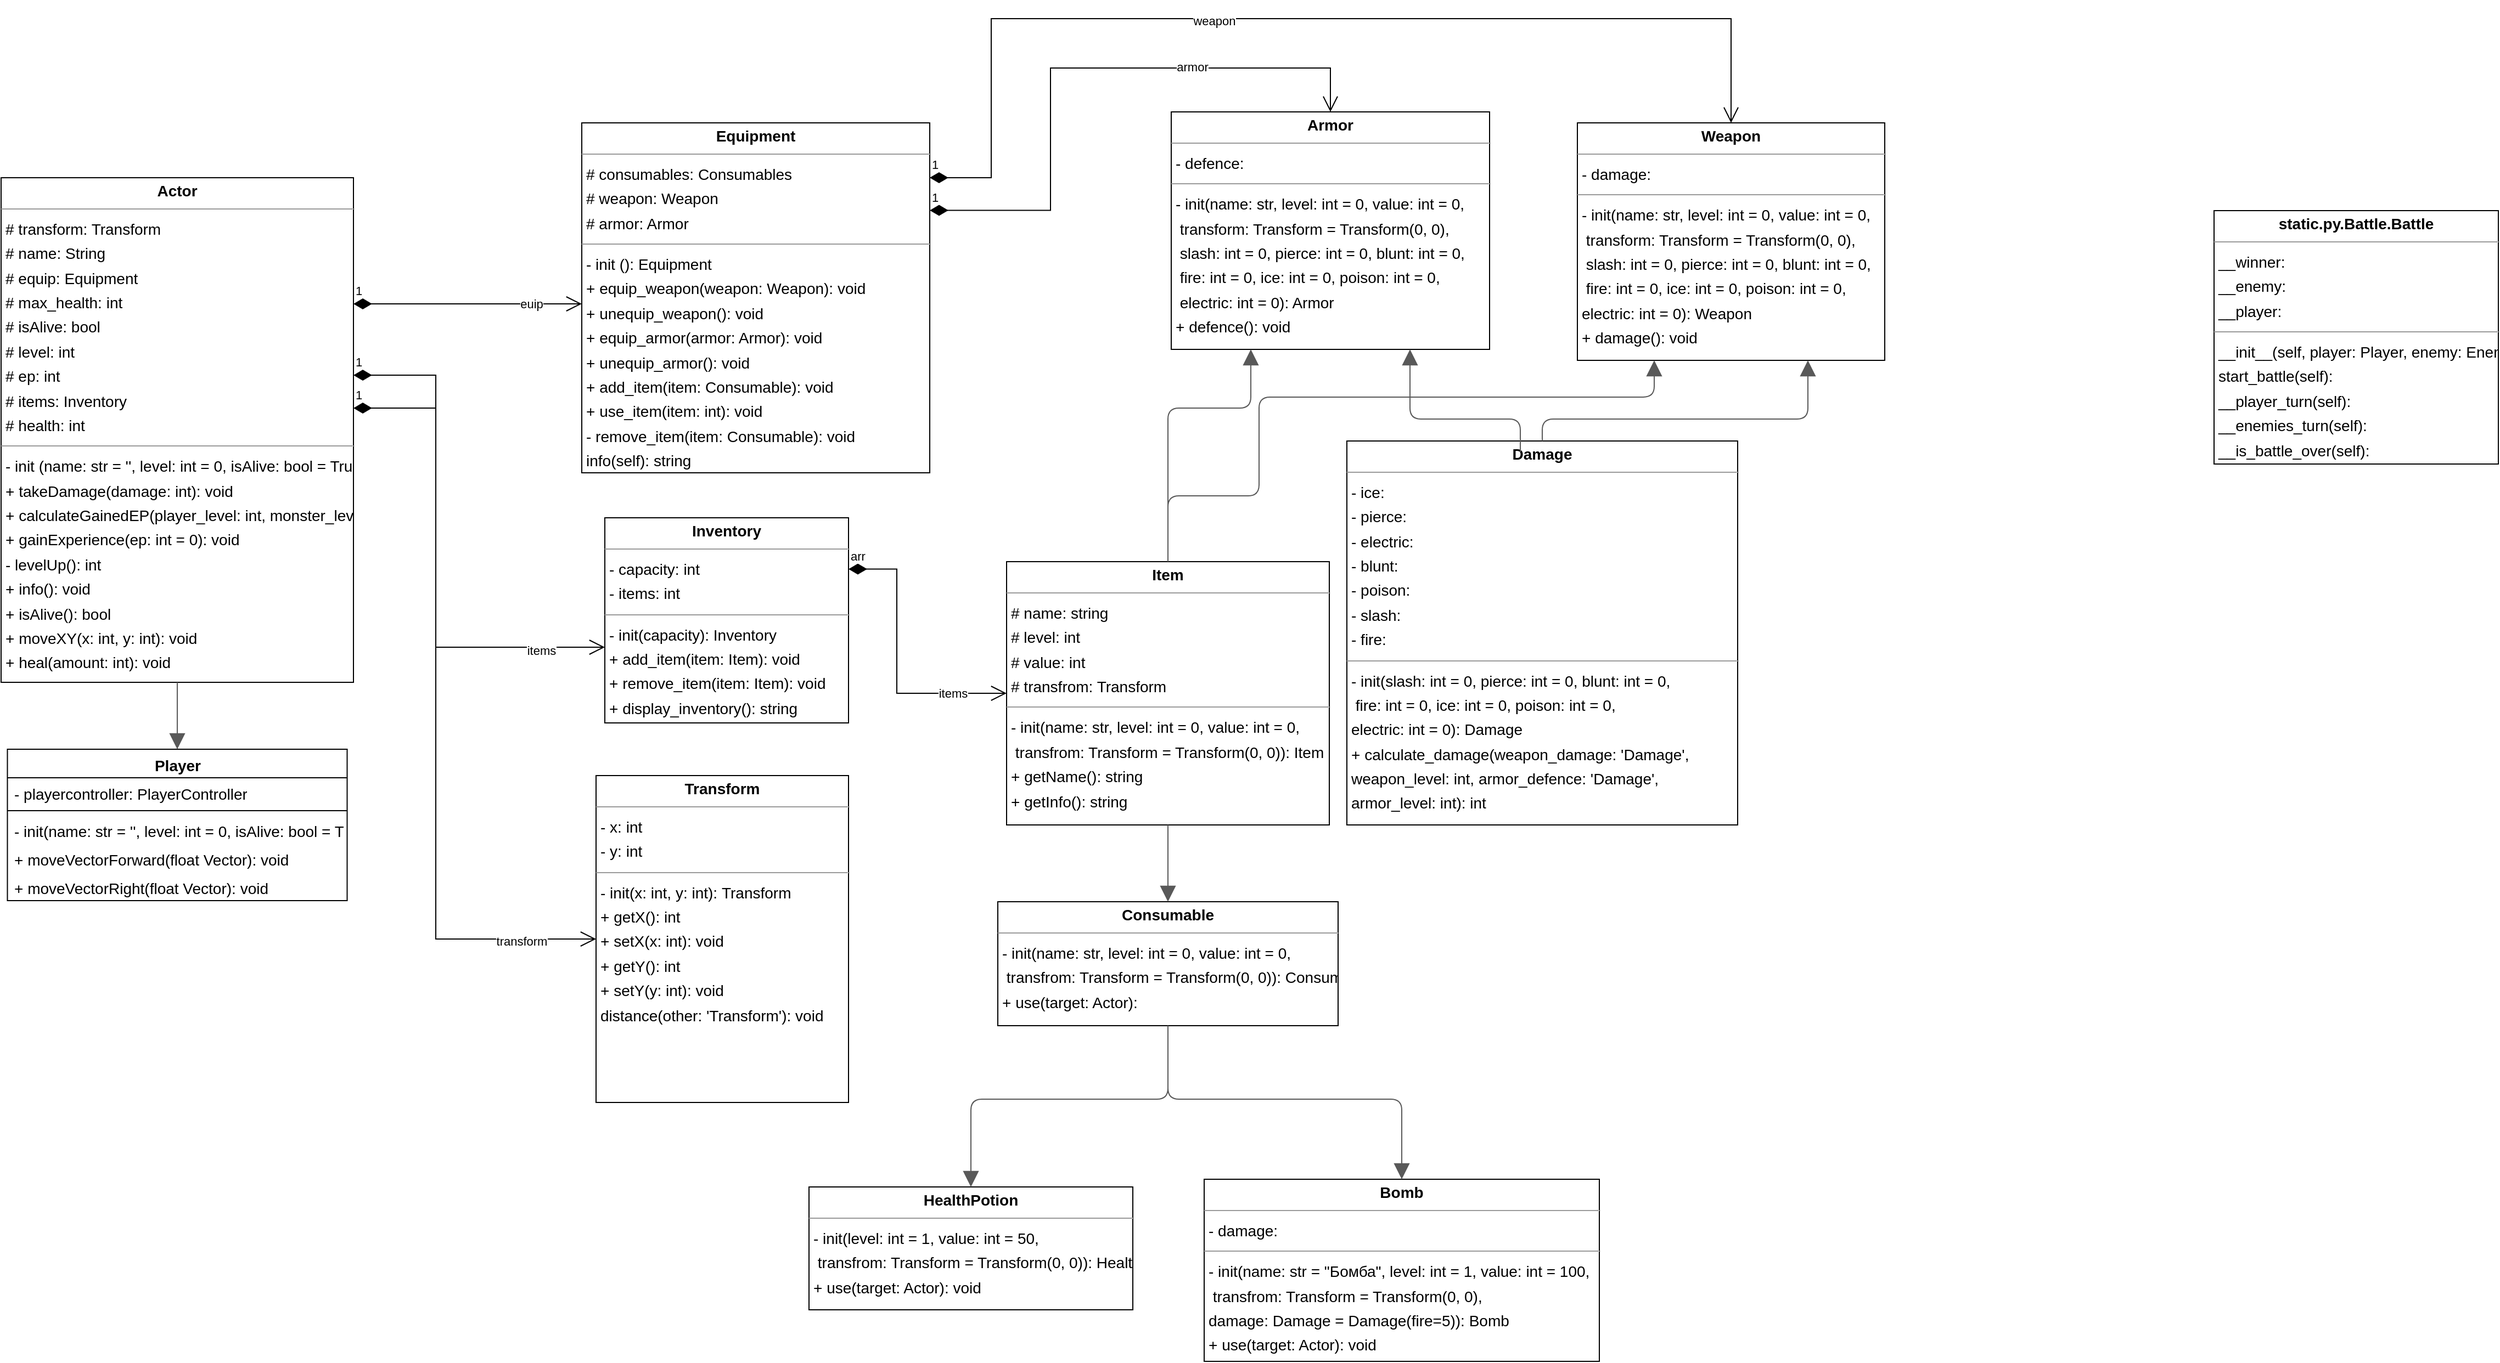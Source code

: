 <mxfile version="24.0.7" type="github" pages="2">
  <diagram id="f685UhNyy9ZdbpdK8Kp1" name="Диаграмма классов">
    <mxGraphModel dx="2487" dy="2068" grid="1" gridSize="10" guides="1" tooltips="1" connect="1" arrows="1" fold="1" page="0" pageScale="1" pageWidth="827" pageHeight="1169" background="none" math="0" shadow="0">
      <root>
        <mxCell id="0" />
        <mxCell id="1" parent="0" />
        <mxCell id="node0" value="&lt;p style=&quot;margin:0px;margin-top:4px;text-align:center;&quot;&gt;&lt;b&gt;Actor&lt;/b&gt;&lt;/p&gt;&lt;hr size=&quot;1&quot;&gt;&lt;p style=&quot;margin:0 0 0 4px;line-height:1.6;&quot;&gt;# transform: Transform&lt;br&gt;# name: String&lt;br&gt;# equip:&amp;nbsp;Equipment&lt;br&gt;# max_health: int&lt;br&gt;# isAlive: bool&lt;br&gt;# level: int&lt;br&gt;# ep: int&lt;br&gt;# items: Inventory&lt;br&gt;# health: int&lt;/p&gt;&lt;hr size=&quot;1&quot;&gt;&lt;p style=&quot;margin:0 0 0 4px;line-height:1.6;&quot;&gt;- init (name: str = &#39;&#39;, level: int = 0, isAlive: bool = True, transform: Transform = Transform(0, 0)): &lt;br&gt;+ takeDamage(damage: int): void&lt;br&gt;+ calculateGainedEP(player_level: int, monster_level: int): void&lt;br&gt;+ gainExperience(ep: int = 0): void&lt;br&gt;- levelUp(): int&lt;br&gt;+ info(): void&lt;br&gt;+ isAlive(): bool&lt;br&gt;+ moveXY(x: int, y: int): void&lt;br&gt;+ heal(amount: int): void&lt;/p&gt;" style="verticalAlign=top;align=left;overflow=fill;fontSize=14;fontFamily=Helvetica;html=1;rounded=0;shadow=0;comic=0;labelBackgroundColor=none;strokeWidth=1;" parent="1" vertex="1">
          <mxGeometry x="-546" y="-650" width="321" height="460" as="geometry" />
        </mxCell>
        <mxCell id="node7" value="&lt;p style=&quot;margin:0px;margin-top:4px;text-align:center;&quot;&gt;&lt;b&gt;Armor&lt;/b&gt;&lt;/p&gt;&lt;hr size=&quot;1&quot;&gt;&lt;p style=&quot;margin:0 0 0 4px;line-height:1.6;&quot;&gt;- defence: &lt;/p&gt;&lt;hr size=&quot;1&quot;&gt;&lt;p style=&quot;margin:0 0 0 4px;line-height:1.6;&quot;&gt;- init(name: str, level: int = 0, value: int = 0,&lt;/p&gt;&lt;p style=&quot;margin:0 0 0 4px;line-height:1.6;&quot;&gt;&amp;nbsp;transform: Transform = Transform(0, 0),&amp;nbsp;&lt;/p&gt;&lt;p style=&quot;margin:0 0 0 4px;line-height:1.6;&quot;&gt;&amp;nbsp;slash: int = 0, pierce: int = 0, blunt: int = 0,&amp;nbsp;&lt;/p&gt;&lt;p style=&quot;margin:0 0 0 4px;line-height:1.6;&quot;&gt;&amp;nbsp;fire: int = 0, ice: int = 0, poison: int = 0,&amp;nbsp;&lt;/p&gt;&lt;p style=&quot;margin:0 0 0 4px;line-height:1.6;&quot;&gt;&amp;nbsp;electric: int = 0): Armor&lt;br&gt;+ defence(): void&lt;/p&gt;" style="verticalAlign=top;align=left;overflow=fill;fontSize=14;fontFamily=Helvetica;html=1;rounded=0;shadow=0;comic=0;labelBackgroundColor=none;strokeWidth=1;" parent="1" vertex="1">
          <mxGeometry x="520" y="-710" width="290" height="216.5" as="geometry" />
        </mxCell>
        <mxCell id="node1" value="&lt;p style=&quot;margin:0px;margin-top:4px;text-align:center;&quot;&gt;&lt;b&gt;static.py.Battle.Battle&lt;/b&gt;&lt;/p&gt;&lt;hr size=&quot;1&quot;/&gt;&lt;p style=&quot;margin:0 0 0 4px;line-height:1.6;&quot;&gt; __winner: &lt;br/&gt; __enemy: &lt;br/&gt; __player: &lt;/p&gt;&lt;hr size=&quot;1&quot;/&gt;&lt;p style=&quot;margin:0 0 0 4px;line-height:1.6;&quot;&gt; __init__(self, player: Player, enemy: Enemy): &lt;br/&gt; start_battle(self): &lt;br/&gt; __player_turn(self): &lt;br/&gt; __enemies_turn(self): &lt;br/&gt; __is_battle_over(self): &lt;br/&gt; __display_battle_result(self): &lt;/p&gt;" style="verticalAlign=top;align=left;overflow=fill;fontSize=14;fontFamily=Helvetica;html=1;rounded=0;shadow=0;comic=0;labelBackgroundColor=none;strokeWidth=1;" parent="1" vertex="1">
          <mxGeometry x="1470" y="-620" width="259" height="231" as="geometry" />
        </mxCell>
        <mxCell id="node4" value="&lt;p style=&quot;margin:0px;margin-top:4px;text-align:center;&quot;&gt;&lt;b&gt;Damage&lt;/b&gt;&lt;/p&gt;&lt;hr size=&quot;1&quot;&gt;&lt;p style=&quot;margin:0 0 0 4px;line-height:1.6;&quot;&gt;- ice: &lt;br&gt;- pierce: &lt;br&gt;- electric: &lt;br&gt;- blunt: &lt;br&gt;- poison: &lt;br&gt;- slash: &lt;br&gt;- fire: &lt;/p&gt;&lt;hr size=&quot;1&quot;&gt;&lt;p style=&quot;margin:0 0 0 4px;line-height:1.6;&quot;&gt;- init(slash: int = 0, pierce: int = 0, blunt: int = 0,&amp;nbsp;&lt;/p&gt;&lt;p style=&quot;margin:0 0 0 4px;line-height:1.6;&quot;&gt;&amp;nbsp;fire: int = 0, ice: int = 0, poison: int = 0,&amp;nbsp;&lt;/p&gt;&lt;p style=&quot;margin:0 0 0 4px;line-height:1.6;&quot;&gt;electric: int = 0): Damage&lt;br&gt;+ calculate_damage(weapon_damage: &#39;Damage&#39;,&amp;nbsp;&lt;/p&gt;&lt;p style=&quot;margin:0 0 0 4px;line-height:1.6;&quot;&gt;weapon_level: int, armor_defence: &#39;Damage&#39;,&amp;nbsp;&lt;/p&gt;&lt;p style=&quot;margin:0 0 0 4px;line-height:1.6;&quot;&gt;armor_level: int): int&lt;/p&gt;" style="verticalAlign=top;align=left;overflow=fill;fontSize=14;fontFamily=Helvetica;html=1;rounded=0;shadow=0;comic=0;labelBackgroundColor=none;strokeWidth=1;" parent="1" vertex="1">
          <mxGeometry x="680" y="-410" width="356" height="350" as="geometry" />
        </mxCell>
        <mxCell id="node8" value="&lt;p style=&quot;margin:0px;margin-top:4px;text-align:center;&quot;&gt;&lt;b&gt;Equipment&lt;/b&gt;&lt;/p&gt;&lt;hr size=&quot;1&quot;&gt;&lt;p style=&quot;margin:0 0 0 4px;line-height:1.6;&quot;&gt;# consumables: Consumables&lt;br&gt;# weapon: Weapon&lt;br&gt;# armor: Armor&lt;/p&gt;&lt;hr size=&quot;1&quot;&gt;&lt;p style=&quot;margin:0 0 0 4px;line-height:1.6;&quot;&gt;- init (): Equipment&lt;br&gt;+ equip_weapon(weapon: Weapon): void&lt;br&gt;+ unequip_weapon(): void&lt;br&gt;+ equip_armor(armor: Armor): void&lt;br&gt;+ unequip_armor(): void&lt;br&gt;+ add_item(item: Consumable): void&lt;br&gt;+ use_item(item: int): void&lt;br&gt;- remove_item(item: Consumable): void&lt;br&gt; info(self): string&lt;br&gt; armor(self): &lt;/p&gt;" style="verticalAlign=top;align=left;overflow=fill;fontSize=14;fontFamily=Helvetica;html=1;rounded=0;shadow=0;comic=0;labelBackgroundColor=none;strokeWidth=1;" parent="1" vertex="1">
          <mxGeometry x="-17" y="-700" width="317" height="319" as="geometry" />
        </mxCell>
        <mxCell id="node6" value="&lt;p style=&quot;margin:0px;margin-top:4px;text-align:center;&quot;&gt;&lt;b&gt;Inventory&lt;/b&gt;&lt;/p&gt;&lt;hr size=&quot;1&quot;&gt;&lt;p style=&quot;margin:0 0 0 4px;line-height:1.6;&quot;&gt;- capacity: int&lt;br&gt;- items: int&lt;/p&gt;&lt;hr size=&quot;1&quot;&gt;&lt;p style=&quot;margin:0 0 0 4px;line-height:1.6;&quot;&gt;- init(capacity):&amp;nbsp;&lt;span style=&quot;background-color: initial;&quot;&gt;Inventory&lt;/span&gt;&lt;/p&gt;&lt;p style=&quot;margin:0 0 0 4px;line-height:1.6;&quot;&gt;+ add_item(item: Item): void&lt;br&gt;+ remove_item(item: Item): void&lt;br&gt;+ display_inventory(): string&lt;/p&gt;" style="verticalAlign=top;align=left;overflow=fill;fontSize=14;fontFamily=Helvetica;html=1;rounded=0;shadow=0;comic=0;labelBackgroundColor=none;strokeWidth=1;" parent="1" vertex="1">
          <mxGeometry x="4" y="-340" width="222" height="187" as="geometry" />
        </mxCell>
        <mxCell id="node12" value="&lt;p style=&quot;margin:0px;margin-top:4px;text-align:center;&quot;&gt;&lt;b&gt;Bomb&lt;/b&gt;&lt;/p&gt;&lt;hr size=&quot;1&quot;&gt;&lt;p style=&quot;margin:0 0 0 4px;line-height:1.6;&quot;&gt;- damage: &lt;/p&gt;&lt;hr size=&quot;1&quot;&gt;&lt;p style=&quot;margin:0 0 0 4px;line-height:1.6;&quot;&gt;- init(name: str = &quot;Бомба&quot;, level: int = 1, value: int = 100,&amp;nbsp;&lt;/p&gt;&lt;p style=&quot;margin:0 0 0 4px;line-height:1.6;&quot;&gt;&amp;nbsp;transfrom: Transform = Transform(0, 0),&amp;nbsp;&lt;/p&gt;&lt;p style=&quot;margin:0 0 0 4px;line-height:1.6;&quot;&gt;damage: Damage = Damage(fire=5)): Bomb&lt;br&gt;+ use(target: Actor): void&lt;/p&gt;" style="verticalAlign=top;align=left;overflow=fill;fontSize=14;fontFamily=Helvetica;html=1;rounded=0;shadow=0;comic=0;labelBackgroundColor=none;strokeWidth=1;" parent="1" vertex="1">
          <mxGeometry x="550" y="263" width="360" height="166" as="geometry" />
        </mxCell>
        <mxCell id="node10" value="&lt;p style=&quot;margin:0px;margin-top:4px;text-align:center;&quot;&gt;&lt;b&gt;Consumable&lt;/b&gt;&lt;/p&gt;&lt;hr size=&quot;1&quot;&gt;&lt;p style=&quot;margin:0 0 0 4px;line-height:1.6;&quot;&gt;- init(name: str, level: int = 0, value: int = 0,&amp;nbsp;&lt;/p&gt;&lt;p style=&quot;margin:0 0 0 4px;line-height:1.6;&quot;&gt;&amp;nbsp;transfrom: Transform = Transform(0, 0)):&amp;nbsp;Consumable&lt;br&gt;+ use(target: Actor): &lt;/p&gt;" style="verticalAlign=top;align=left;overflow=fill;fontSize=14;fontFamily=Helvetica;html=1;rounded=0;shadow=0;comic=0;labelBackgroundColor=none;strokeWidth=1;" parent="1" vertex="1">
          <mxGeometry x="362" y="10" width="310" height="113" as="geometry" />
        </mxCell>
        <mxCell id="node11" value="&lt;p style=&quot;margin:0px;margin-top:4px;text-align:center;&quot;&gt;&lt;b&gt;HealthPotion&lt;/b&gt;&lt;/p&gt;&lt;hr size=&quot;1&quot;&gt;&lt;p style=&quot;margin:0 0 0 4px;line-height:1.6;&quot;&gt;- init(level: int = 1, value: int = 50,&amp;nbsp;&lt;/p&gt;&lt;p style=&quot;margin:0 0 0 4px;line-height:1.6;&quot;&gt;&amp;nbsp;transfrom: Transform = Transform(0, 0)): HealthPotion&lt;/p&gt;&lt;p style=&quot;margin:0 0 0 4px;line-height:1.6;&quot;&gt;+ use(target: Actor): void&lt;/p&gt;" style="verticalAlign=top;align=left;overflow=fill;fontSize=14;fontFamily=Helvetica;html=1;rounded=0;shadow=0;comic=0;labelBackgroundColor=none;strokeWidth=1;" parent="1" vertex="1">
          <mxGeometry x="190" y="270" width="295" height="112" as="geometry" />
        </mxCell>
        <mxCell id="node9" value="&lt;p style=&quot;margin:0px;margin-top:4px;text-align:center;&quot;&gt;&lt;b&gt;Item&lt;/b&gt;&lt;/p&gt;&lt;hr size=&quot;1&quot;&gt;&lt;p style=&quot;margin:0 0 0 4px;line-height:1.6;&quot;&gt;# name: string&lt;br&gt;# level: int&lt;br&gt;# value: int&lt;br&gt;# transfrom: Transform&lt;/p&gt;&lt;hr size=&quot;1&quot;&gt;&lt;p style=&quot;margin:0 0 0 4px;line-height:1.6;&quot;&gt;- init(name: str, level: int = 0, value: int = 0,&amp;nbsp;&lt;/p&gt;&lt;p style=&quot;margin:0 0 0 4px;line-height:1.6;&quot;&gt;&amp;nbsp;transfrom: Transform = Transform(0, 0)): Item&lt;br&gt;+ getName(): string&amp;nbsp;&amp;nbsp;&lt;br&gt;+ getInfo(): string&lt;/p&gt;" style="verticalAlign=top;align=left;overflow=fill;fontSize=14;fontFamily=Helvetica;html=1;rounded=0;shadow=0;comic=0;labelBackgroundColor=none;strokeWidth=1;" parent="1" vertex="1">
          <mxGeometry x="370" y="-300" width="294" height="240" as="geometry" />
        </mxCell>
        <mxCell id="node13" value="&lt;p style=&quot;margin:0px;margin-top:4px;text-align:center;&quot;&gt;&lt;b&gt;Transform&lt;/b&gt;&lt;/p&gt;&lt;hr size=&quot;1&quot;&gt;&lt;p style=&quot;margin:0 0 0 4px;line-height:1.6;&quot;&gt;- x: int&lt;br&gt;- y: int&lt;/p&gt;&lt;hr size=&quot;1&quot;&gt;&lt;p style=&quot;margin:0 0 0 4px;line-height:1.6;&quot;&gt;- init(x: int, y: int):&amp;nbsp;&lt;span style=&quot;background-color: initial;&quot;&gt;Transform&lt;/span&gt;&lt;/p&gt;&lt;p style=&quot;margin:0 0 0 4px;line-height:1.6;&quot;&gt;+ getX(): int&lt;br&gt;+ setX(x: int): void&lt;br&gt;+ getY(): int&lt;br&gt;+ setY(y: int): void&lt;br&gt; distance(other: &#39;Transform&#39;): void&lt;/p&gt;" style="verticalAlign=top;align=left;overflow=fill;fontSize=14;fontFamily=Helvetica;html=1;rounded=0;shadow=0;comic=0;labelBackgroundColor=none;strokeWidth=1;" parent="1" vertex="1">
          <mxGeometry x="-4" y="-105" width="230" height="298" as="geometry" />
        </mxCell>
        <mxCell id="node5" value="&lt;p style=&quot;margin:0px;margin-top:4px;text-align:center;&quot;&gt;&lt;b&gt;Weapon&lt;/b&gt;&lt;/p&gt;&lt;hr size=&quot;1&quot;&gt;&lt;p style=&quot;margin:0 0 0 4px;line-height:1.6;&quot;&gt;- damage: &lt;/p&gt;&lt;hr size=&quot;1&quot;&gt;&lt;p style=&quot;margin:0 0 0 4px;line-height:1.6;&quot;&gt;- init(name: str, level: int = 0, value: int = 0,&amp;nbsp;&lt;/p&gt;&lt;p style=&quot;margin:0 0 0 4px;line-height:1.6;&quot;&gt;&amp;nbsp;transform: Transform = Transform(0, 0),&amp;nbsp;&lt;/p&gt;&lt;p style=&quot;margin:0 0 0 4px;line-height:1.6;&quot;&gt;&amp;nbsp;slash: int = 0, pierce: int = 0, blunt: int = 0,&amp;nbsp;&lt;/p&gt;&lt;p style=&quot;margin:0 0 0 4px;line-height:1.6;&quot;&gt;&amp;nbsp;fire: int = 0, ice: int = 0, poison: int = 0,&amp;nbsp;&lt;/p&gt;&lt;p style=&quot;margin:0 0 0 4px;line-height:1.6;&quot;&gt;electric: int = 0): Weapon&lt;br&gt;+ damage(): void&lt;/p&gt;" style="verticalAlign=top;align=left;overflow=fill;fontSize=14;fontFamily=Helvetica;html=1;rounded=0;shadow=0;comic=0;labelBackgroundColor=none;strokeWidth=1;" parent="1" vertex="1">
          <mxGeometry x="890" y="-700" width="280" height="216.5" as="geometry" />
        </mxCell>
        <mxCell id="edge3" value="" style="html=1;rounded=1;edgeStyle=orthogonalEdgeStyle;dashed=0;startArrow=block;startSize=12;endArrow=none;strokeColor=#595959;entryX=0.5;entryY=0;entryDx=0;entryDy=0;exitX=0.75;exitY=1;exitDx=0;exitDy=0;" parent="1" source="node7" edge="1">
          <mxGeometry width="50" height="50" relative="1" as="geometry">
            <Array as="points">
              <mxPoint x="737" y="-430" />
              <mxPoint x="838" y="-430" />
            </Array>
            <mxPoint x="710" y="-440" as="sourcePoint" />
            <mxPoint x="838" y="-400" as="targetPoint" />
          </mxGeometry>
        </mxCell>
        <mxCell id="edge5" value="" style="html=1;rounded=1;edgeStyle=orthogonalEdgeStyle;dashed=0;startArrow=block;startSize=12;endArrow=none;strokeColor=#595959;exitX=0.25;exitY=1;exitDx=0;exitDy=0;entryX=0.5;entryY=0;entryDx=0;entryDy=0;" parent="1" source="node7" target="node9" edge="1">
          <mxGeometry width="50" height="50" relative="1" as="geometry">
            <Array as="points">
              <mxPoint x="593" y="-440" />
              <mxPoint x="517" y="-440" />
            </Array>
          </mxGeometry>
        </mxCell>
        <mxCell id="edge8" value="" style="html=1;rounded=1;edgeStyle=orthogonalEdgeStyle;dashed=0;startArrow=block;startSize=12;endArrow=none;strokeColor=#595959;exitX=0.500;exitY=0.000;exitDx=0;exitDy=0;entryX=0.5;entryY=1;entryDx=0;entryDy=0;" parent="1" source="node12" target="node10" edge="1">
          <mxGeometry width="50" height="50" relative="1" as="geometry">
            <Array as="points">
              <mxPoint x="730" y="190" />
              <mxPoint x="517" y="190" />
            </Array>
            <mxPoint x="638" y="456" as="targetPoint" />
          </mxGeometry>
        </mxCell>
        <mxCell id="edge6" value="" style="html=1;rounded=1;edgeStyle=orthogonalEdgeStyle;dashed=0;startArrow=block;startSize=12;endArrow=none;strokeColor=#595959;exitX=0.500;exitY=0.000;exitDx=0;exitDy=0;entryX=0.500;entryY=1.000;entryDx=0;entryDy=0;" parent="1" source="node10" target="node9" edge="1">
          <mxGeometry width="50" height="50" relative="1" as="geometry">
            <Array as="points">
              <mxPoint x="517" y="10" />
              <mxPoint x="517" y="10" />
            </Array>
          </mxGeometry>
        </mxCell>
        <mxCell id="edge7" value="" style="html=1;rounded=1;edgeStyle=orthogonalEdgeStyle;dashed=0;startArrow=block;startSize=12;endArrow=none;strokeColor=#595959;exitX=0.500;exitY=0.000;exitDx=0;exitDy=0;entryX=0.5;entryY=1;entryDx=0;entryDy=0;" parent="1" source="node11" target="node10" edge="1">
          <mxGeometry width="50" height="50" relative="1" as="geometry">
            <Array as="points">
              <mxPoint x="337" y="190" />
              <mxPoint x="517" y="190" />
            </Array>
            <mxPoint x="638" y="456" as="targetPoint" />
          </mxGeometry>
        </mxCell>
        <mxCell id="edge0" value="" style="html=1;rounded=1;edgeStyle=orthogonalEdgeStyle;dashed=0;startArrow=block;startSize=12;endArrow=none;strokeColor=#595959;exitX=0.5;exitY=0;exitDx=0;exitDy=0;entryX=0.5;entryY=1;entryDx=0;entryDy=0;" parent="1" source="8WZF-T2sYhvgGJxaZhB4-11" target="node0" edge="1">
          <mxGeometry width="50" height="50" relative="1" as="geometry">
            <Array as="points" />
            <mxPoint x="-552.5" y="-105" as="sourcePoint" />
            <mxPoint x="-385.5" y="-169" as="targetPoint" />
          </mxGeometry>
        </mxCell>
        <mxCell id="edge2" value="" style="html=1;rounded=1;edgeStyle=orthogonalEdgeStyle;dashed=0;startArrow=block;startSize=12;endArrow=none;strokeColor=#595959;exitX=0.75;exitY=1;exitDx=0;exitDy=0;entryX=0.5;entryY=0;entryDx=0;entryDy=0;" parent="1" source="node5" target="node4" edge="1">
          <mxGeometry width="50" height="50" relative="1" as="geometry">
            <Array as="points">
              <mxPoint x="1100" y="-430" />
              <mxPoint x="858" y="-430" />
            </Array>
            <mxPoint x="1035" y="156" as="targetPoint" />
          </mxGeometry>
        </mxCell>
        <mxCell id="edge4" value="" style="html=1;rounded=1;edgeStyle=orthogonalEdgeStyle;dashed=0;startArrow=block;startSize=12;endArrow=none;strokeColor=#595959;entryX=0.5;entryY=0;entryDx=0;entryDy=0;exitX=0.25;exitY=1;exitDx=0;exitDy=0;" parent="1" source="node5" target="node9" edge="1">
          <mxGeometry width="50" height="50" relative="1" as="geometry">
            <Array as="points">
              <mxPoint x="960" y="-450" />
              <mxPoint x="600" y="-450" />
              <mxPoint x="600" y="-360" />
              <mxPoint x="517" y="-360" />
            </Array>
            <mxPoint x="960" y="-460" as="sourcePoint" />
          </mxGeometry>
        </mxCell>
        <mxCell id="8WZF-T2sYhvgGJxaZhB4-11" value="&lt;b style=&quot;font-size: 14px; text-wrap: nowrap;&quot;&gt;Player&lt;/b&gt;" style="swimlane;fontStyle=1;align=center;verticalAlign=top;childLayout=stackLayout;horizontal=1;startSize=26;horizontalStack=0;resizeParent=1;resizeParentMax=0;resizeLast=0;collapsible=1;marginBottom=0;whiteSpace=wrap;html=1;" vertex="1" parent="1">
          <mxGeometry x="-540.25" y="-129" width="309.5" height="138" as="geometry" />
        </mxCell>
        <mxCell id="8WZF-T2sYhvgGJxaZhB4-12" value="&lt;span style=&quot;font-size: 14px; text-wrap: nowrap;&quot;&gt;- playercontroller: PlayerController&lt;/span&gt;" style="text;strokeColor=none;fillColor=none;align=left;verticalAlign=top;spacingLeft=4;spacingRight=4;overflow=hidden;rotatable=0;points=[[0,0.5],[1,0.5]];portConstraint=eastwest;whiteSpace=wrap;html=1;" vertex="1" parent="8WZF-T2sYhvgGJxaZhB4-11">
          <mxGeometry y="26" width="309.5" height="26" as="geometry" />
        </mxCell>
        <mxCell id="8WZF-T2sYhvgGJxaZhB4-13" value="" style="line;strokeWidth=1;fillColor=none;align=left;verticalAlign=middle;spacingTop=-1;spacingLeft=3;spacingRight=3;rotatable=0;labelPosition=right;points=[];portConstraint=eastwest;strokeColor=inherit;" vertex="1" parent="8WZF-T2sYhvgGJxaZhB4-11">
          <mxGeometry y="52" width="309.5" height="8" as="geometry" />
        </mxCell>
        <mxCell id="8WZF-T2sYhvgGJxaZhB4-14" value="&lt;span style=&quot;font-size: 14px; text-wrap: nowrap;&quot;&gt;- init(name: str = &#39;&#39;, level: int = 0, isAlive: bool = True, transform: Transform = Transform(0, 0))&lt;/span&gt;&lt;div&gt;&lt;span style=&quot;font-size: 14px; text-wrap: nowrap;&quot;&gt;&lt;br&gt;&lt;/span&gt;&lt;/div&gt;" style="text;strokeColor=none;fillColor=none;align=left;verticalAlign=top;spacingLeft=4;spacingRight=4;overflow=hidden;rotatable=0;points=[[0,0.5],[1,0.5]];portConstraint=eastwest;whiteSpace=wrap;html=1;" vertex="1" parent="8WZF-T2sYhvgGJxaZhB4-11">
          <mxGeometry y="60" width="309.5" height="26" as="geometry" />
        </mxCell>
        <mxCell id="8WZF-T2sYhvgGJxaZhB4-15" value="&lt;div&gt;&lt;span style=&quot;font-size: 14px; text-wrap: nowrap;&quot;&gt;+ moveVectorForward(float Vector): void&lt;br&gt;&lt;/span&gt;&lt;/div&gt;" style="text;strokeColor=none;fillColor=none;align=left;verticalAlign=top;spacingLeft=4;spacingRight=4;overflow=hidden;rotatable=0;points=[[0,0.5],[1,0.5]];portConstraint=eastwest;whiteSpace=wrap;html=1;" vertex="1" parent="8WZF-T2sYhvgGJxaZhB4-11">
          <mxGeometry y="86" width="309.5" height="26" as="geometry" />
        </mxCell>
        <mxCell id="8WZF-T2sYhvgGJxaZhB4-16" value="&lt;div&gt;&lt;span style=&quot;font-size: 14px; text-wrap: nowrap;&quot;&gt;+ moveVectorRight(float Vector): void&lt;br&gt;&lt;/span&gt;&lt;/div&gt;" style="text;strokeColor=none;fillColor=none;align=left;verticalAlign=top;spacingLeft=4;spacingRight=4;overflow=hidden;rotatable=0;points=[[0,0.5],[1,0.5]];portConstraint=eastwest;whiteSpace=wrap;html=1;" vertex="1" parent="8WZF-T2sYhvgGJxaZhB4-11">
          <mxGeometry y="112" width="309.5" height="26" as="geometry" />
        </mxCell>
        <mxCell id="8WZF-T2sYhvgGJxaZhB4-17" value="1" style="endArrow=open;html=1;endSize=12;startArrow=diamondThin;startSize=14;startFill=1;edgeStyle=orthogonalEdgeStyle;align=left;verticalAlign=bottom;rounded=0;exitX=1;exitY=0.25;exitDx=0;exitDy=0;" edge="1" parent="1" source="node0" target="node8">
          <mxGeometry x="-1" y="3" relative="1" as="geometry">
            <mxPoint x="-190" y="-520" as="sourcePoint" />
            <mxPoint x="-30" y="-520" as="targetPoint" />
            <Array as="points">
              <mxPoint x="-70" y="-535" />
              <mxPoint x="-70" y="-535" />
            </Array>
          </mxGeometry>
        </mxCell>
        <mxCell id="8WZF-T2sYhvgGJxaZhB4-18" value="euip" style="edgeLabel;html=1;align=center;verticalAlign=middle;resizable=0;points=[];" vertex="1" connectable="0" parent="8WZF-T2sYhvgGJxaZhB4-17">
          <mxGeometry x="0.556" relative="1" as="geometry">
            <mxPoint as="offset" />
          </mxGeometry>
        </mxCell>
        <mxCell id="8WZF-T2sYhvgGJxaZhB4-20" value="1" style="endArrow=open;html=1;endSize=12;startArrow=diamondThin;startSize=14;startFill=1;edgeStyle=orthogonalEdgeStyle;align=left;verticalAlign=bottom;rounded=0;" edge="1" parent="1" source="node0" target="node6">
          <mxGeometry x="-1" y="3" relative="1" as="geometry">
            <mxPoint x="-210" y="-470" as="sourcePoint" />
            <mxPoint x="-30" y="-320" as="targetPoint" />
            <Array as="points">
              <mxPoint x="-150" y="-470" />
              <mxPoint x="-150" y="-222" />
            </Array>
          </mxGeometry>
        </mxCell>
        <mxCell id="8WZF-T2sYhvgGJxaZhB4-21" value="items" style="edgeLabel;html=1;align=center;verticalAlign=middle;resizable=0;points=[];" vertex="1" connectable="0" parent="8WZF-T2sYhvgGJxaZhB4-20">
          <mxGeometry x="0.756" y="-3" relative="1" as="geometry">
            <mxPoint as="offset" />
          </mxGeometry>
        </mxCell>
        <mxCell id="8WZF-T2sYhvgGJxaZhB4-23" value="1" style="endArrow=open;html=1;endSize=12;startArrow=diamondThin;startSize=14;startFill=1;edgeStyle=orthogonalEdgeStyle;align=left;verticalAlign=bottom;rounded=0;" edge="1" parent="1" source="node0" target="node13">
          <mxGeometry x="-1" y="3" relative="1" as="geometry">
            <mxPoint x="-200" y="-440" as="sourcePoint" />
            <mxPoint x="10" y="-30" as="targetPoint" />
            <Array as="points">
              <mxPoint x="-150" y="-440" />
              <mxPoint x="-150" y="44" />
            </Array>
          </mxGeometry>
        </mxCell>
        <mxCell id="8WZF-T2sYhvgGJxaZhB4-24" value="transform" style="edgeLabel;html=1;align=center;verticalAlign=middle;resizable=0;points=[];" vertex="1" connectable="0" parent="8WZF-T2sYhvgGJxaZhB4-23">
          <mxGeometry x="0.806" y="-2" relative="1" as="geometry">
            <mxPoint as="offset" />
          </mxGeometry>
        </mxCell>
        <mxCell id="8WZF-T2sYhvgGJxaZhB4-27" value="arr" style="endArrow=open;html=1;endSize=12;startArrow=diamondThin;startSize=14;startFill=1;edgeStyle=orthogonalEdgeStyle;align=left;verticalAlign=bottom;rounded=0;exitX=1;exitY=0.25;exitDx=0;exitDy=0;" edge="1" parent="1" source="node6" target="node9">
          <mxGeometry x="-1" y="3" relative="1" as="geometry">
            <mxPoint x="260" y="-10" as="sourcePoint" />
            <mxPoint x="420" y="-10" as="targetPoint" />
            <Array as="points">
              <mxPoint x="270" y="-293" />
              <mxPoint x="270" y="-180" />
            </Array>
          </mxGeometry>
        </mxCell>
        <mxCell id="8WZF-T2sYhvgGJxaZhB4-28" value="items" style="edgeLabel;html=1;align=center;verticalAlign=middle;resizable=0;points=[];" vertex="1" connectable="0" parent="8WZF-T2sYhvgGJxaZhB4-27">
          <mxGeometry x="0.619" relative="1" as="geometry">
            <mxPoint as="offset" />
          </mxGeometry>
        </mxCell>
        <mxCell id="8WZF-T2sYhvgGJxaZhB4-29" value="1" style="endArrow=open;html=1;endSize=12;startArrow=diamondThin;startSize=14;startFill=1;edgeStyle=orthogonalEdgeStyle;align=left;verticalAlign=bottom;rounded=0;exitX=1;exitY=0.25;exitDx=0;exitDy=0;entryX=0.5;entryY=0;entryDx=0;entryDy=0;" edge="1" parent="1" source="node8" target="node7">
          <mxGeometry x="-1" y="3" relative="1" as="geometry">
            <mxPoint x="460" y="-780" as="sourcePoint" />
            <mxPoint x="620" y="-780" as="targetPoint" />
            <Array as="points">
              <mxPoint x="410" y="-620" />
              <mxPoint x="410" y="-750" />
              <mxPoint x="665" y="-750" />
            </Array>
          </mxGeometry>
        </mxCell>
        <mxCell id="8WZF-T2sYhvgGJxaZhB4-31" value="armor" style="edgeLabel;html=1;align=center;verticalAlign=middle;resizable=0;points=[];" vertex="1" connectable="0" parent="8WZF-T2sYhvgGJxaZhB4-29">
          <mxGeometry x="0.379" y="1" relative="1" as="geometry">
            <mxPoint as="offset" />
          </mxGeometry>
        </mxCell>
        <mxCell id="8WZF-T2sYhvgGJxaZhB4-30" value="1" style="endArrow=open;html=1;endSize=12;startArrow=diamondThin;startSize=14;startFill=1;edgeStyle=orthogonalEdgeStyle;align=left;verticalAlign=bottom;rounded=0;exitX=1.013;exitY=0.172;exitDx=0;exitDy=0;exitPerimeter=0;entryX=0.5;entryY=0;entryDx=0;entryDy=0;" edge="1" parent="1" target="node5">
          <mxGeometry x="-1" y="3" relative="1" as="geometry">
            <mxPoint x="300.001" y="-650.032" as="sourcePoint" />
            <mxPoint x="1025.88" y="-704.9" as="targetPoint" />
            <Array as="points">
              <mxPoint x="356" y="-650" />
              <mxPoint x="356" y="-795" />
              <mxPoint x="1030" y="-795" />
            </Array>
          </mxGeometry>
        </mxCell>
        <mxCell id="8WZF-T2sYhvgGJxaZhB4-32" value="weapon" style="edgeLabel;html=1;align=center;verticalAlign=middle;resizable=0;points=[];" vertex="1" connectable="0" parent="8WZF-T2sYhvgGJxaZhB4-30">
          <mxGeometry x="-0.168" y="-2" relative="1" as="geometry">
            <mxPoint as="offset" />
          </mxGeometry>
        </mxCell>
      </root>
    </mxGraphModel>
  </diagram>
  <diagram id="tqoSVo876YIQZVc3ruBg" name="Диаграмма последовательности">
    <mxGraphModel dx="1366" dy="703" grid="1" gridSize="10" guides="1" tooltips="1" connect="1" arrows="1" fold="1" page="1" pageScale="1" pageWidth="827" pageHeight="1169" math="0" shadow="0">
      <root>
        <mxCell id="0" />
        <mxCell id="1" parent="0" />
        <mxCell id="tNkznvIlrvSQ-U-FP4gh-7" value="Игрок" style="shape=umlActor;verticalLabelPosition=bottom;verticalAlign=top;html=1;outlineConnect=0;" vertex="1" parent="1">
          <mxGeometry x="140" y="120" width="30" height="60" as="geometry" />
        </mxCell>
        <mxCell id="GUfH0V4ycEo0ouOMVV6G-26" style="edgeStyle=orthogonalEdgeStyle;rounded=0;orthogonalLoop=1;jettySize=auto;html=1;" edge="1" parent="1" source="tNkznvIlrvSQ-U-FP4gh-8" target="GUfH0V4ycEo0ouOMVV6G-4">
          <mxGeometry relative="1" as="geometry">
            <Array as="points">
              <mxPoint x="280" y="385" />
              <mxPoint x="280" y="385" />
            </Array>
          </mxGeometry>
        </mxCell>
        <mxCell id="GUfH0V4ycEo0ouOMVV6G-27" value="Movement Inputs" style="edgeLabel;html=1;align=center;verticalAlign=middle;resizable=0;points=[];" vertex="1" connectable="0" parent="GUfH0V4ycEo0ouOMVV6G-26">
          <mxGeometry x="-0.109" y="2" relative="1" as="geometry">
            <mxPoint as="offset" />
          </mxGeometry>
        </mxCell>
        <mxCell id="tNkznvIlrvSQ-U-FP4gh-8" value="" style="line;strokeWidth=4;direction=south;html=1;perimeter=backbonePerimeter;points=[];outlineConnect=0;" vertex="1" parent="1">
          <mxGeometry x="150" y="210" width="10" height="350" as="geometry" />
        </mxCell>
        <mxCell id="tNkznvIlrvSQ-U-FP4gh-10" value="" style="endArrow=classic;html=1;rounded=0;" edge="1" parent="1">
          <mxGeometry width="50" height="50" relative="1" as="geometry">
            <mxPoint x="160" y="240" as="sourcePoint" />
            <mxPoint x="303" y="240" as="targetPoint" />
          </mxGeometry>
        </mxCell>
        <mxCell id="tNkznvIlrvSQ-U-FP4gh-11" value="Button Start" style="edgeLabel;html=1;align=center;verticalAlign=middle;resizable=0;points=[];" vertex="1" connectable="0" parent="tNkznvIlrvSQ-U-FP4gh-10">
          <mxGeometry x="0.024" relative="1" as="geometry">
            <mxPoint as="offset" />
          </mxGeometry>
        </mxCell>
        <mxCell id="GUfH0V4ycEo0ouOMVV6G-1" value="PlayerController" style="html=1;whiteSpace=wrap;" vertex="1" parent="1">
          <mxGeometry x="250" y="150" width="110" height="50" as="geometry" />
        </mxCell>
        <mxCell id="GUfH0V4ycEo0ouOMVV6G-2" value="EnemySpawner" style="html=1;whiteSpace=wrap;" vertex="1" parent="1">
          <mxGeometry x="414" y="150" width="110" height="50" as="geometry" />
        </mxCell>
        <mxCell id="GUfH0V4ycEo0ouOMVV6G-3" value="Enemy" style="html=1;whiteSpace=wrap;" vertex="1" parent="1">
          <mxGeometry x="560" y="150" width="110" height="50" as="geometry" />
        </mxCell>
        <mxCell id="GUfH0V4ycEo0ouOMVV6G-30" style="edgeStyle=orthogonalEdgeStyle;rounded=0;orthogonalLoop=1;jettySize=auto;html=1;" edge="1" parent="1" source="GUfH0V4ycEo0ouOMVV6G-4" target="GUfH0V4ycEo0ouOMVV6G-19">
          <mxGeometry relative="1" as="geometry">
            <Array as="points">
              <mxPoint x="670" y="260" />
              <mxPoint x="670" y="260" />
            </Array>
          </mxGeometry>
        </mxCell>
        <mxCell id="GUfH0V4ycEo0ouOMVV6G-31" value="init flagpoints" style="edgeLabel;html=1;align=center;verticalAlign=middle;resizable=0;points=[];" vertex="1" connectable="0" parent="GUfH0V4ycEo0ouOMVV6G-30">
          <mxGeometry x="0.567" y="1" relative="1" as="geometry">
            <mxPoint as="offset" />
          </mxGeometry>
        </mxCell>
        <mxCell id="GUfH0V4ycEo0ouOMVV6G-4" value="" style="line;strokeWidth=4;direction=south;html=1;perimeter=backbonePerimeter;points=[];outlineConnect=0;" vertex="1" parent="1">
          <mxGeometry x="294" y="240" width="20" height="370" as="geometry" />
        </mxCell>
        <mxCell id="GUfH0V4ycEo0ouOMVV6G-5" value="" style="endArrow=none;dashed=1;html=1;dashPattern=1 3;strokeWidth=2;rounded=0;entryX=0.5;entryY=1;entryDx=0;entryDy=0;" edge="1" parent="1" source="GUfH0V4ycEo0ouOMVV6G-4" target="GUfH0V4ycEo0ouOMVV6G-1">
          <mxGeometry width="50" height="50" relative="1" as="geometry">
            <mxPoint x="206" y="240" as="sourcePoint" />
            <mxPoint x="205" y="200" as="targetPoint" />
          </mxGeometry>
        </mxCell>
        <mxCell id="GUfH0V4ycEo0ouOMVV6G-15" style="edgeStyle=orthogonalEdgeStyle;rounded=0;orthogonalLoop=1;jettySize=auto;html=1;" edge="1" parent="1" source="GUfH0V4ycEo0ouOMVV6G-6" target="GUfH0V4ycEo0ouOMVV6G-13">
          <mxGeometry relative="1" as="geometry">
            <Array as="points">
              <mxPoint x="540" y="340" />
              <mxPoint x="540" y="340" />
            </Array>
          </mxGeometry>
        </mxCell>
        <mxCell id="GUfH0V4ycEo0ouOMVV6G-16" value="spawn enemy" style="edgeLabel;html=1;align=center;verticalAlign=middle;resizable=0;points=[];" vertex="1" connectable="0" parent="GUfH0V4ycEo0ouOMVV6G-15">
          <mxGeometry x="0.015" y="1" relative="1" as="geometry">
            <mxPoint as="offset" />
          </mxGeometry>
        </mxCell>
        <mxCell id="GUfH0V4ycEo0ouOMVV6G-6" value="" style="line;strokeWidth=4;direction=south;html=1;perimeter=backbonePerimeter;points=[];outlineConnect=0;" vertex="1" parent="1">
          <mxGeometry x="459" y="280" width="20" height="120" as="geometry" />
        </mxCell>
        <mxCell id="GUfH0V4ycEo0ouOMVV6G-7" value="" style="endArrow=classic;html=1;rounded=0;" edge="1" parent="1" source="GUfH0V4ycEo0ouOMVV6G-4" target="GUfH0V4ycEo0ouOMVV6G-6">
          <mxGeometry width="50" height="50" relative="1" as="geometry">
            <mxPoint x="360" y="330" as="sourcePoint" />
            <mxPoint x="400" y="280" as="targetPoint" />
            <Array as="points">
              <mxPoint x="370" y="280" />
            </Array>
          </mxGeometry>
        </mxCell>
        <mxCell id="GUfH0V4ycEo0ouOMVV6G-10" value="start spawner" style="edgeLabel;html=1;align=center;verticalAlign=middle;resizable=0;points=[];" vertex="1" connectable="0" parent="GUfH0V4ycEo0ouOMVV6G-7">
          <mxGeometry x="-0.019" y="1" relative="1" as="geometry">
            <mxPoint as="offset" />
          </mxGeometry>
        </mxCell>
        <mxCell id="GUfH0V4ycEo0ouOMVV6G-9" value="" style="endArrow=none;dashed=1;html=1;dashPattern=1 3;strokeWidth=2;rounded=0;entryX=0.5;entryY=1;entryDx=0;entryDy=0;" edge="1" parent="1" target="GUfH0V4ycEo0ouOMVV6G-2">
          <mxGeometry width="50" height="50" relative="1" as="geometry">
            <mxPoint x="469" y="280" as="sourcePoint" />
            <mxPoint x="315" y="210" as="targetPoint" />
          </mxGeometry>
        </mxCell>
        <mxCell id="GUfH0V4ycEo0ouOMVV6G-11" value="loop" style="shape=umlFrame;whiteSpace=wrap;html=1;pointerEvents=0;" vertex="1" parent="1">
          <mxGeometry x="390" y="320" width="300" height="90" as="geometry" />
        </mxCell>
        <mxCell id="GUfH0V4ycEo0ouOMVV6G-21" style="edgeStyle=orthogonalEdgeStyle;rounded=0;orthogonalLoop=1;jettySize=auto;html=1;" edge="1" parent="1" source="GUfH0V4ycEo0ouOMVV6G-13" target="GUfH0V4ycEo0ouOMVV6G-19">
          <mxGeometry relative="1" as="geometry">
            <Array as="points">
              <mxPoint x="730" y="490" />
              <mxPoint x="730" y="490" />
            </Array>
          </mxGeometry>
        </mxCell>
        <mxCell id="GUfH0V4ycEo0ouOMVV6G-22" value="attack flag point" style="edgeLabel;html=1;align=center;verticalAlign=middle;resizable=0;points=[];" vertex="1" connectable="0" parent="GUfH0V4ycEo0ouOMVV6G-21">
          <mxGeometry x="0.06" y="3" relative="1" as="geometry">
            <mxPoint as="offset" />
          </mxGeometry>
        </mxCell>
        <mxCell id="GUfH0V4ycEo0ouOMVV6G-13" value="" style="line;strokeWidth=4;direction=south;html=1;perimeter=backbonePerimeter;points=[];outlineConnect=0;" vertex="1" parent="1">
          <mxGeometry x="605" y="340" width="20" height="250" as="geometry" />
        </mxCell>
        <mxCell id="GUfH0V4ycEo0ouOMVV6G-14" value="" style="endArrow=none;dashed=1;html=1;dashPattern=1 3;strokeWidth=2;rounded=0;entryX=0.5;entryY=1;entryDx=0;entryDy=0;" edge="1" parent="1" source="GUfH0V4ycEo0ouOMVV6G-13" target="GUfH0V4ycEo0ouOMVV6G-3">
          <mxGeometry width="50" height="50" relative="1" as="geometry">
            <mxPoint x="614.68" y="310" as="sourcePoint" />
            <mxPoint x="614.68" y="230" as="targetPoint" />
          </mxGeometry>
        </mxCell>
        <mxCell id="GUfH0V4ycEo0ouOMVV6G-18" value="FlagPoint" style="html=1;whiteSpace=wrap;" vertex="1" parent="1">
          <mxGeometry x="720" y="150" width="110" height="50" as="geometry" />
        </mxCell>
        <mxCell id="GUfH0V4ycEo0ouOMVV6G-38" style="edgeStyle=orthogonalEdgeStyle;rounded=0;orthogonalLoop=1;jettySize=auto;html=1;" edge="1" parent="1" source="GUfH0V4ycEo0ouOMVV6G-19" target="GUfH0V4ycEo0ouOMVV6G-36">
          <mxGeometry relative="1" as="geometry">
            <Array as="points">
              <mxPoint x="870" y="290" />
              <mxPoint x="870" y="290" />
            </Array>
          </mxGeometry>
        </mxCell>
        <mxCell id="GUfH0V4ycEo0ouOMVV6G-39" value="spawn coins" style="edgeLabel;html=1;align=center;verticalAlign=middle;resizable=0;points=[];" vertex="1" connectable="0" parent="GUfH0V4ycEo0ouOMVV6G-38">
          <mxGeometry x="0.085" relative="1" as="geometry">
            <mxPoint as="offset" />
          </mxGeometry>
        </mxCell>
        <mxCell id="GUfH0V4ycEo0ouOMVV6G-19" value="" style="line;strokeWidth=4;direction=south;html=1;perimeter=backbonePerimeter;points=[];outlineConnect=0;" vertex="1" parent="1">
          <mxGeometry x="765" y="260" width="20" height="350" as="geometry" />
        </mxCell>
        <mxCell id="GUfH0V4ycEo0ouOMVV6G-20" value="" style="endArrow=none;dashed=1;html=1;dashPattern=1 3;strokeWidth=2;rounded=0;entryX=0.5;entryY=1;entryDx=0;entryDy=0;" edge="1" parent="1" source="GUfH0V4ycEo0ouOMVV6G-19" target="GUfH0V4ycEo0ouOMVV6G-18">
          <mxGeometry width="50" height="50" relative="1" as="geometry">
            <mxPoint x="315" y="250" as="sourcePoint" />
            <mxPoint x="315" y="210" as="targetPoint" />
          </mxGeometry>
        </mxCell>
        <mxCell id="GUfH0V4ycEo0ouOMVV6G-23" style="edgeStyle=orthogonalEdgeStyle;rounded=0;orthogonalLoop=1;jettySize=auto;html=1;elbow=horizontal;" edge="1" parent="1" source="GUfH0V4ycEo0ouOMVV6G-13" target="GUfH0V4ycEo0ouOMVV6G-13">
          <mxGeometry relative="1" as="geometry">
            <Array as="points">
              <mxPoint x="710" y="465" />
            </Array>
          </mxGeometry>
        </mxCell>
        <mxCell id="GUfH0V4ycEo0ouOMVV6G-24" value="searh flags points" style="edgeLabel;html=1;align=center;verticalAlign=middle;resizable=0;points=[];" vertex="1" connectable="0" parent="GUfH0V4ycEo0ouOMVV6G-23">
          <mxGeometry x="-0.442" y="-2" relative="1" as="geometry">
            <mxPoint x="26" y="8" as="offset" />
          </mxGeometry>
        </mxCell>
        <mxCell id="GUfH0V4ycEo0ouOMVV6G-28" style="edgeStyle=orthogonalEdgeStyle;rounded=0;orthogonalLoop=1;jettySize=auto;html=1;elbow=horizontal;" edge="1" parent="1">
          <mxGeometry relative="1" as="geometry">
            <mxPoint x="305.048" y="370" as="sourcePoint" />
            <mxPoint x="305.048" y="420" as="targetPoint" />
            <Array as="points">
              <mxPoint x="370" y="390" />
            </Array>
          </mxGeometry>
        </mxCell>
        <mxCell id="GUfH0V4ycEo0ouOMVV6G-29" value="Move Player" style="edgeLabel;html=1;align=center;verticalAlign=middle;resizable=0;points=[];" vertex="1" connectable="0" parent="GUfH0V4ycEo0ouOMVV6G-28">
          <mxGeometry x="0.449" y="-1" relative="1" as="geometry">
            <mxPoint x="5" y="-9" as="offset" />
          </mxGeometry>
        </mxCell>
        <mxCell id="GUfH0V4ycEo0ouOMVV6G-33" value="" style="endArrow=classic;html=1;rounded=0;" edge="1" parent="1" source="GUfH0V4ycEo0ouOMVV6G-13" target="GUfH0V4ycEo0ouOMVV6G-6">
          <mxGeometry width="50" height="50" relative="1" as="geometry">
            <mxPoint x="500" y="430" as="sourcePoint" />
            <mxPoint x="550" y="380" as="targetPoint" />
            <Array as="points">
              <mxPoint x="540" y="380" />
            </Array>
          </mxGeometry>
        </mxCell>
        <mxCell id="GUfH0V4ycEo0ouOMVV6G-34" value="" style="shape=umlDestroy;whiteSpace=wrap;html=1;strokeWidth=3;targetShapes=umlLifeline;" vertex="1" parent="1">
          <mxGeometry x="1120" y="640" width="30" height="30" as="geometry" />
        </mxCell>
        <mxCell id="GUfH0V4ycEo0ouOMVV6G-35" value="Coins" style="html=1;whiteSpace=wrap;" vertex="1" parent="1">
          <mxGeometry x="880" y="150" width="110" height="50" as="geometry" />
        </mxCell>
        <mxCell id="GUfH0V4ycEo0ouOMVV6G-36" value="" style="line;strokeWidth=4;direction=south;html=1;perimeter=backbonePerimeter;points=[];outlineConnect=0;" vertex="1" parent="1">
          <mxGeometry x="925" y="290" width="20" height="230" as="geometry" />
        </mxCell>
        <mxCell id="GUfH0V4ycEo0ouOMVV6G-37" value="" style="endArrow=none;dashed=1;html=1;dashPattern=1 3;strokeWidth=2;rounded=0;entryX=0.5;entryY=1;entryDx=0;entryDy=0;" edge="1" parent="1" source="GUfH0V4ycEo0ouOMVV6G-36" target="GUfH0V4ycEo0ouOMVV6G-35">
          <mxGeometry width="50" height="50" relative="1" as="geometry">
            <mxPoint x="786" y="250" as="sourcePoint" />
            <mxPoint x="785" y="210" as="targetPoint" />
          </mxGeometry>
        </mxCell>
        <mxCell id="GUfH0V4ycEo0ouOMVV6G-41" value="" style="endArrow=classic;html=1;rounded=0;" edge="1" parent="1" source="GUfH0V4ycEo0ouOMVV6G-4" target="GUfH0V4ycEo0ouOMVV6G-36">
          <mxGeometry width="50" height="50" relative="1" as="geometry">
            <mxPoint x="380" y="580" as="sourcePoint" />
            <mxPoint x="430" y="530" as="targetPoint" />
            <Array as="points">
              <mxPoint x="620" y="520" />
            </Array>
          </mxGeometry>
        </mxCell>
        <mxCell id="GUfH0V4ycEo0ouOMVV6G-42" value="collect coin" style="edgeLabel;html=1;align=center;verticalAlign=middle;resizable=0;points=[];" vertex="1" connectable="0" parent="GUfH0V4ycEo0ouOMVV6G-41">
          <mxGeometry x="-0.465" y="2" relative="1" as="geometry">
            <mxPoint as="offset" />
          </mxGeometry>
        </mxCell>
      </root>
    </mxGraphModel>
  </diagram>
</mxfile>
